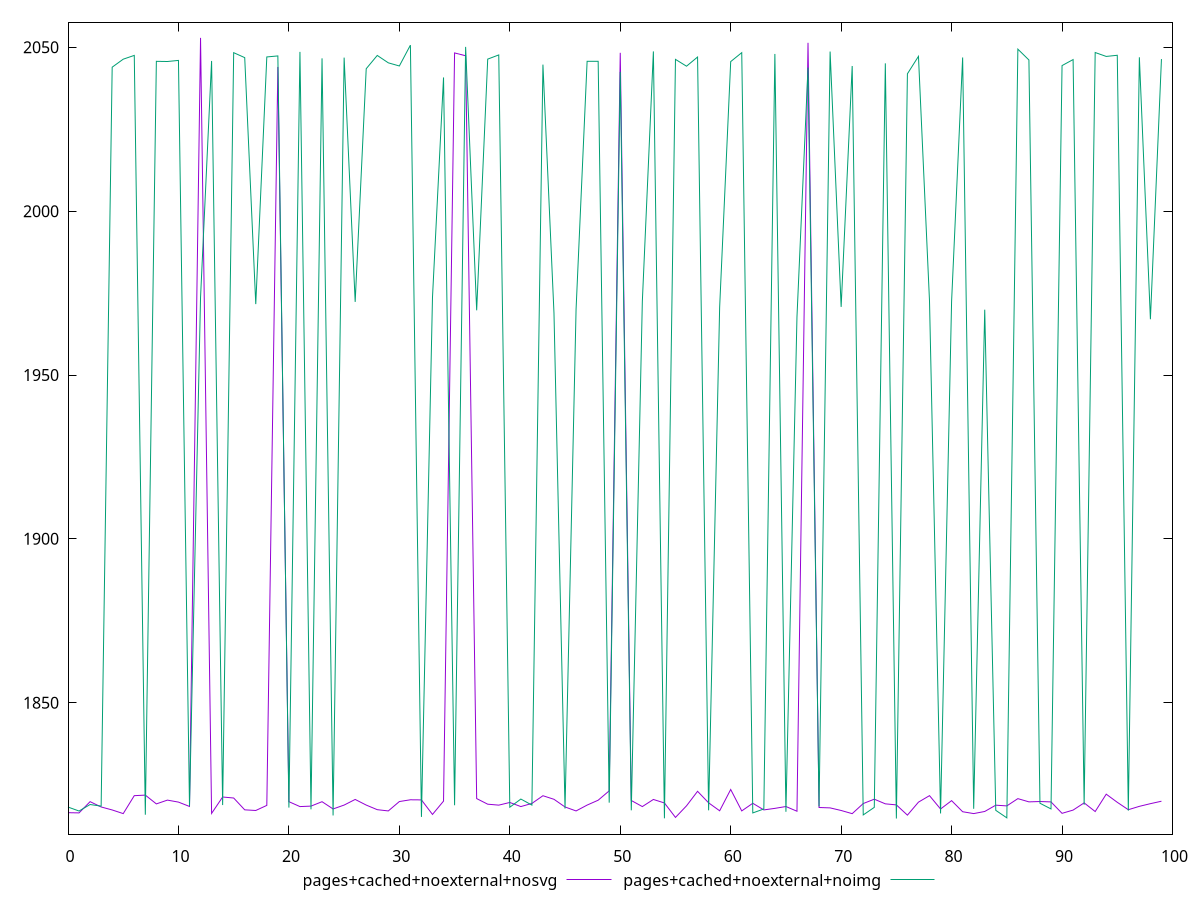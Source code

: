 reset
set terminal svg size 640, 500 enhanced background rgb 'white'
set output "report_00007_2020-12-11T15:55:29.892Z/first-meaningful-paint/comparison/line/7_vs_8.svg"

$pagesCachedNoexternalNosvg <<EOF
0 1816.4392000000003
1 1816.3733000000004
2 1819.8048
3 1818.1818000000003
4 1817.2703999999997
5 1816.1553999999999
6 1821.6319999999998
7 1821.7988
8 1819.1180999999997
9 1820.277
10 1819.6680000000001
11 1818.3431999999998
12 2052.8760500000003
13 1816.2115999999996
14 1821.2217999999998
15 1820.9152
16 1817.3067999999998
17 1817.1103999999996
18 1818.6646999999998
19 2044.0190499999999
20 1819.7995999999998
21 1818.3005999999996
22 1818.4442000000001
23 1819.7908000000002
24 1817.5765999999996
25 1818.7620000000002
26 1820.4788
27 1818.759
28 1817.3560000000002
29 1816.9731000000002
30 1819.8366
31 1820.375
32 1820.3388
33 1815.9042
34 1819.9694000000002
35 2048.2933000000003
36 2047.4239500000003
37 1820.7408000000005
38 1819.0282000000002
39 1818.7420000000002
40 1819.5562
41 1818.3034000000002
42 1819.2603
43 1821.6124
44 1820.5228
45 1818.1808
46 1816.9702999999995
47 1818.757
48 1820.2439999999997
49 1823.107
50 2048.33295
51 1820.1572
52 1818.3024
53 1820.4739
54 1819.4052
55 1814.9948000000002
56 1818.5294000000001
57 1822.9640000000002
58 1819.4456
59 1817.0187999999998
60 1823.5164
61 1816.9769999999999
62 1819.3096
63 1817.2844
64 1817.7556
65 1818.319
66 1816.8806000000004
67 2051.3702
68 1818.0203999999999
69 1817.9015000000004
70 1817.1082000000001
71 1816.1404000000002
72 1819.2265
73 1820.558
74 1819.1367999999998
75 1818.8148
76 1815.6888999999996
77 1819.6553999999996
78 1821.6365999999998
79 1817.56
80 1820.1152000000002
81 1816.7276
82 1816.162
83 1816.8088000000005
84 1818.729
85 1818.5107999999998
86 1820.7257999999997
87 1819.7398000000003
88 1819.8442
89 1819.7279999999996
90 1816.2418
91 1817.2278000000001
92 1819.4308
93 1816.7879999999996
94 1822.088
95 1819.6064000000001
96 1817.3471
97 1818.373
98 1819.1893
99 1819.9366000000005
EOF

$pagesCachedNoexternalNoimg <<EOF
0 1818.1578
1 1816.9447999999998
2 1818.9278000000004
3 1818.4388
4 2043.94105
5 2046.38455
6 2047.5374000000002
7 1815.8150000000003
8 2045.7292
9 2045.67685
10 2046.0070999999998
11 1818.4625999999998
12 1973.6511999999998
13 2045.83915
14 1818.7556
15 2048.3711499999995
16 2046.8568499999997
17 1971.6378000000002
18 2047.0672
19 2047.3795
20 1817.9853999999996
21 2048.62335
22 1817.4661999999998
23 2046.6377000000002
24 1815.5861
25 2046.8594000000003
26 1972.3199
27 2043.4735999999998
28 2047.52745
29 2045.2710000000002
30 2044.3113500000002
31 2050.66715
32 1815.1414
33 1973.6731000000004
34 2040.8094999999998
35 1818.7003000000004
36 2050.1308
37 1969.7438000000002
38 2046.4041500000003
39 2047.6799499999997
40 1818.1045999999997
41 1820.5976
42 1818.7547999999997
43 2044.733
44 1968.8696999999997
45 1817.7172
46 1970.0628000000004
47 2045.7413000000001
48 2045.7433999999998
49 1819.4994000000002
50 2042.51325
51 1817.1592
52 1972.4578999999999
53 2048.7496
54 1814.7116
55 2046.3247499999998
56 2044.2442
57 2047.0372500000003
58 1817.1505000000002
59 1970.6941999999997
60 2045.64635
61 2048.3754500000005
62 1816.3639999999998
63 1817.5696000000003
64 2047.98225
65 1816.7107999999996
66 1967.6878000000002
67 2043.8113499999997
68 1818.3606
69 2048.71035
70 1970.7936
71 2044.308
72 1815.7533999999998
73 1818.0608
74 2045.1138999999998
75 1814.6572999999999
76 2041.9267
77 2047.24885
78 1972.5652999999998
79 1816.1951999999999
80 1972.4997
81 2046.90195
82 1817.6255999999998
83 1969.9330000000004
84 1817.154
85 1814.8608
86 2049.4416499999998
87 2046.1365000000005
88 1819.3211999999999
89 1817.5811999999999
90 2044.4300999999998
91 2046.2663
92 1818.8704
93 2048.4163
94 2047.22255
95 2047.57655
96 1817.0708
97 2046.9713000000002
98 1967.0123999999998
99 2046.4213
EOF

set key outside below
set yrange [1809.8929249999999:2057.6404250000005]

plot \
  $pagesCachedNoexternalNosvg title "pages+cached+noexternal+nosvg" with line, \
  $pagesCachedNoexternalNoimg title "pages+cached+noexternal+noimg" with line, \


reset